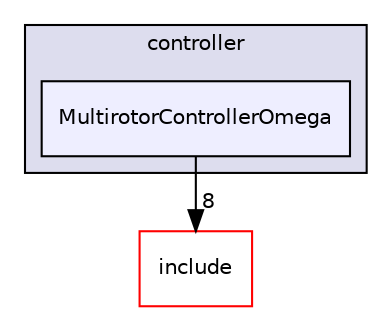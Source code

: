 digraph "/root/scrimmage/scrimmage/src/plugins/controller/MultirotorControllerOmega" {
  compound=true
  node [ fontsize="10", fontname="Helvetica"];
  edge [ labelfontsize="10", labelfontname="Helvetica"];
  subgraph clusterdir_c915aa27e6120cf8f6d19a96e78171a2 {
    graph [ bgcolor="#ddddee", pencolor="black", label="controller" fontname="Helvetica", fontsize="10", URL="dir_c915aa27e6120cf8f6d19a96e78171a2.html"]
  dir_7e0cce9722de74f5b9cf4a61669c60d1 [shape=box, label="MultirotorControllerOmega", style="filled", fillcolor="#eeeeff", pencolor="black", URL="dir_7e0cce9722de74f5b9cf4a61669c60d1.html"];
  }
  dir_d44c64559bbebec7f509842c48db8b23 [shape=box label="include" fillcolor="white" style="filled" color="red" URL="dir_d44c64559bbebec7f509842c48db8b23.html"];
  dir_7e0cce9722de74f5b9cf4a61669c60d1->dir_d44c64559bbebec7f509842c48db8b23 [headlabel="8", labeldistance=1.5 headhref="dir_000208_000004.html"];
}

